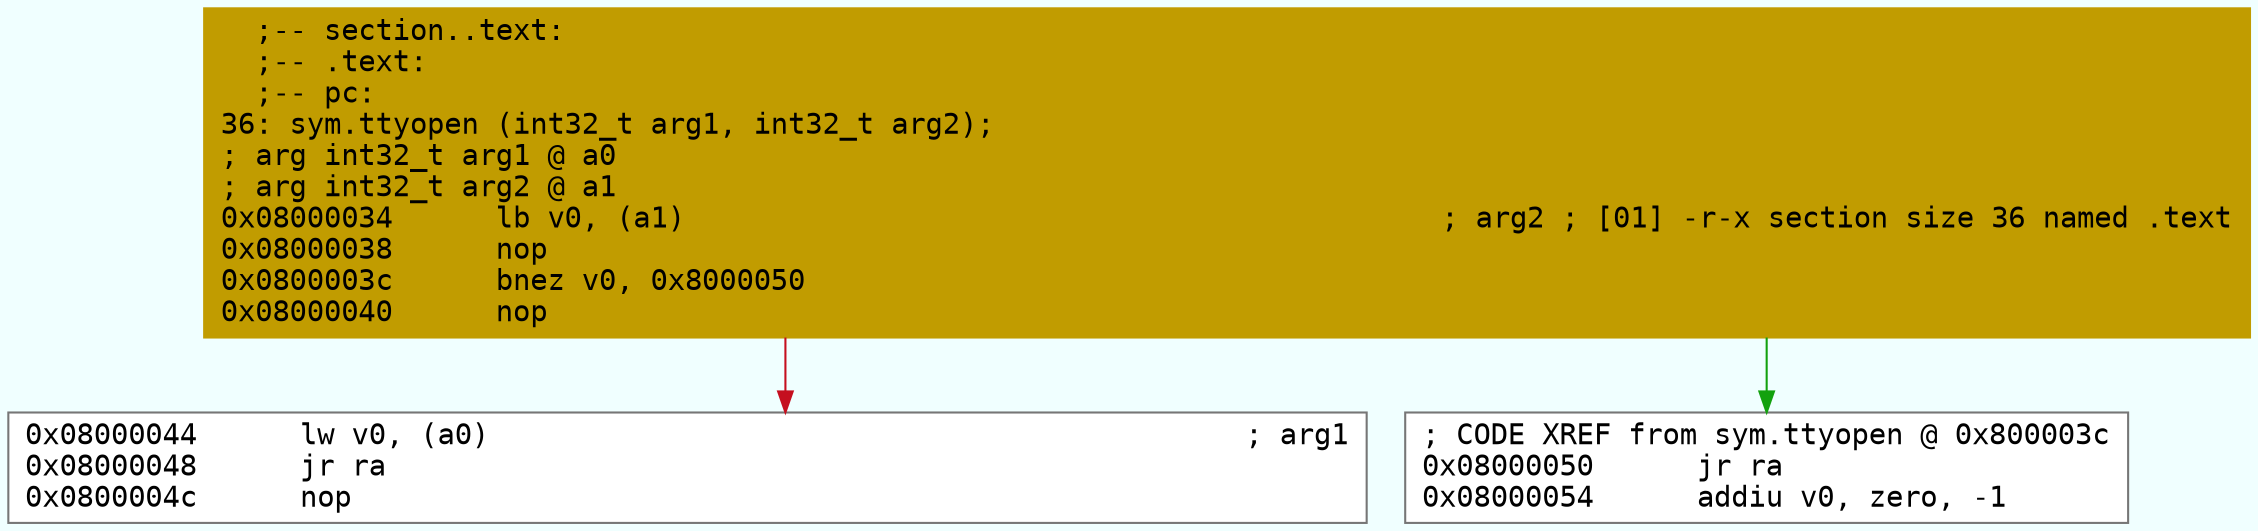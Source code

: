 digraph code {
	graph [bgcolor=azure fontsize=8 fontname="Courier" splines="ortho"];
	node [fillcolor=gray style=filled shape=box];
	edge [arrowhead="normal"];
	"0x08000034" [URL="sym.ttyopen/0x08000034", fillcolor="#c19c00",color="#c19c00", fontname="Courier",label="  ;-- section..text:\l  ;-- .text:\l  ;-- pc:\l36: sym.ttyopen (int32_t arg1, int32_t arg2);\l; arg int32_t arg1 @ a0\l; arg int32_t arg2 @ a1\l0x08000034      lb v0, (a1)                                            ; arg2 ; [01] -r-x section size 36 named .text\l0x08000038      nop\l0x0800003c      bnez v0, 0x8000050\l0x08000040      nop\l"]
	"0x08000044" [URL="sym.ttyopen/0x08000044", fillcolor="white",color="#767676", fontname="Courier",label="0x08000044      lw v0, (a0)                                            ; arg1\l0x08000048      jr ra\l0x0800004c      nop\l"]
	"0x08000050" [URL="sym.ttyopen/0x08000050", fillcolor="white",color="#767676", fontname="Courier",label="; CODE XREF from sym.ttyopen @ 0x800003c\l0x08000050      jr ra\l0x08000054      addiu v0, zero, -1\l"]
        "0x08000034" -> "0x08000050" [color="#13a10e"];
        "0x08000034" -> "0x08000044" [color="#c50f1f"];
}
